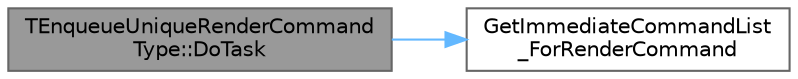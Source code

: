 digraph "TEnqueueUniqueRenderCommandType::DoTask"
{
 // INTERACTIVE_SVG=YES
 // LATEX_PDF_SIZE
  bgcolor="transparent";
  edge [fontname=Helvetica,fontsize=10,labelfontname=Helvetica,labelfontsize=10];
  node [fontname=Helvetica,fontsize=10,shape=box,height=0.2,width=0.4];
  rankdir="LR";
  Node1 [id="Node000001",label="TEnqueueUniqueRenderCommand\lType::DoTask",height=0.2,width=0.4,color="gray40", fillcolor="grey60", style="filled", fontcolor="black",tooltip=" "];
  Node1 -> Node2 [id="edge1_Node000001_Node000002",color="steelblue1",style="solid",tooltip=" "];
  Node2 [id="Node000002",label="GetImmediateCommandList\l_ForRenderCommand",height=0.2,width=0.4,color="grey40", fillcolor="white", style="filled",URL="$dc/df7/RenderingThread_8h.html#af85e16dd213f02cae517b5f640fd9a8a",tooltip=" "];
}
